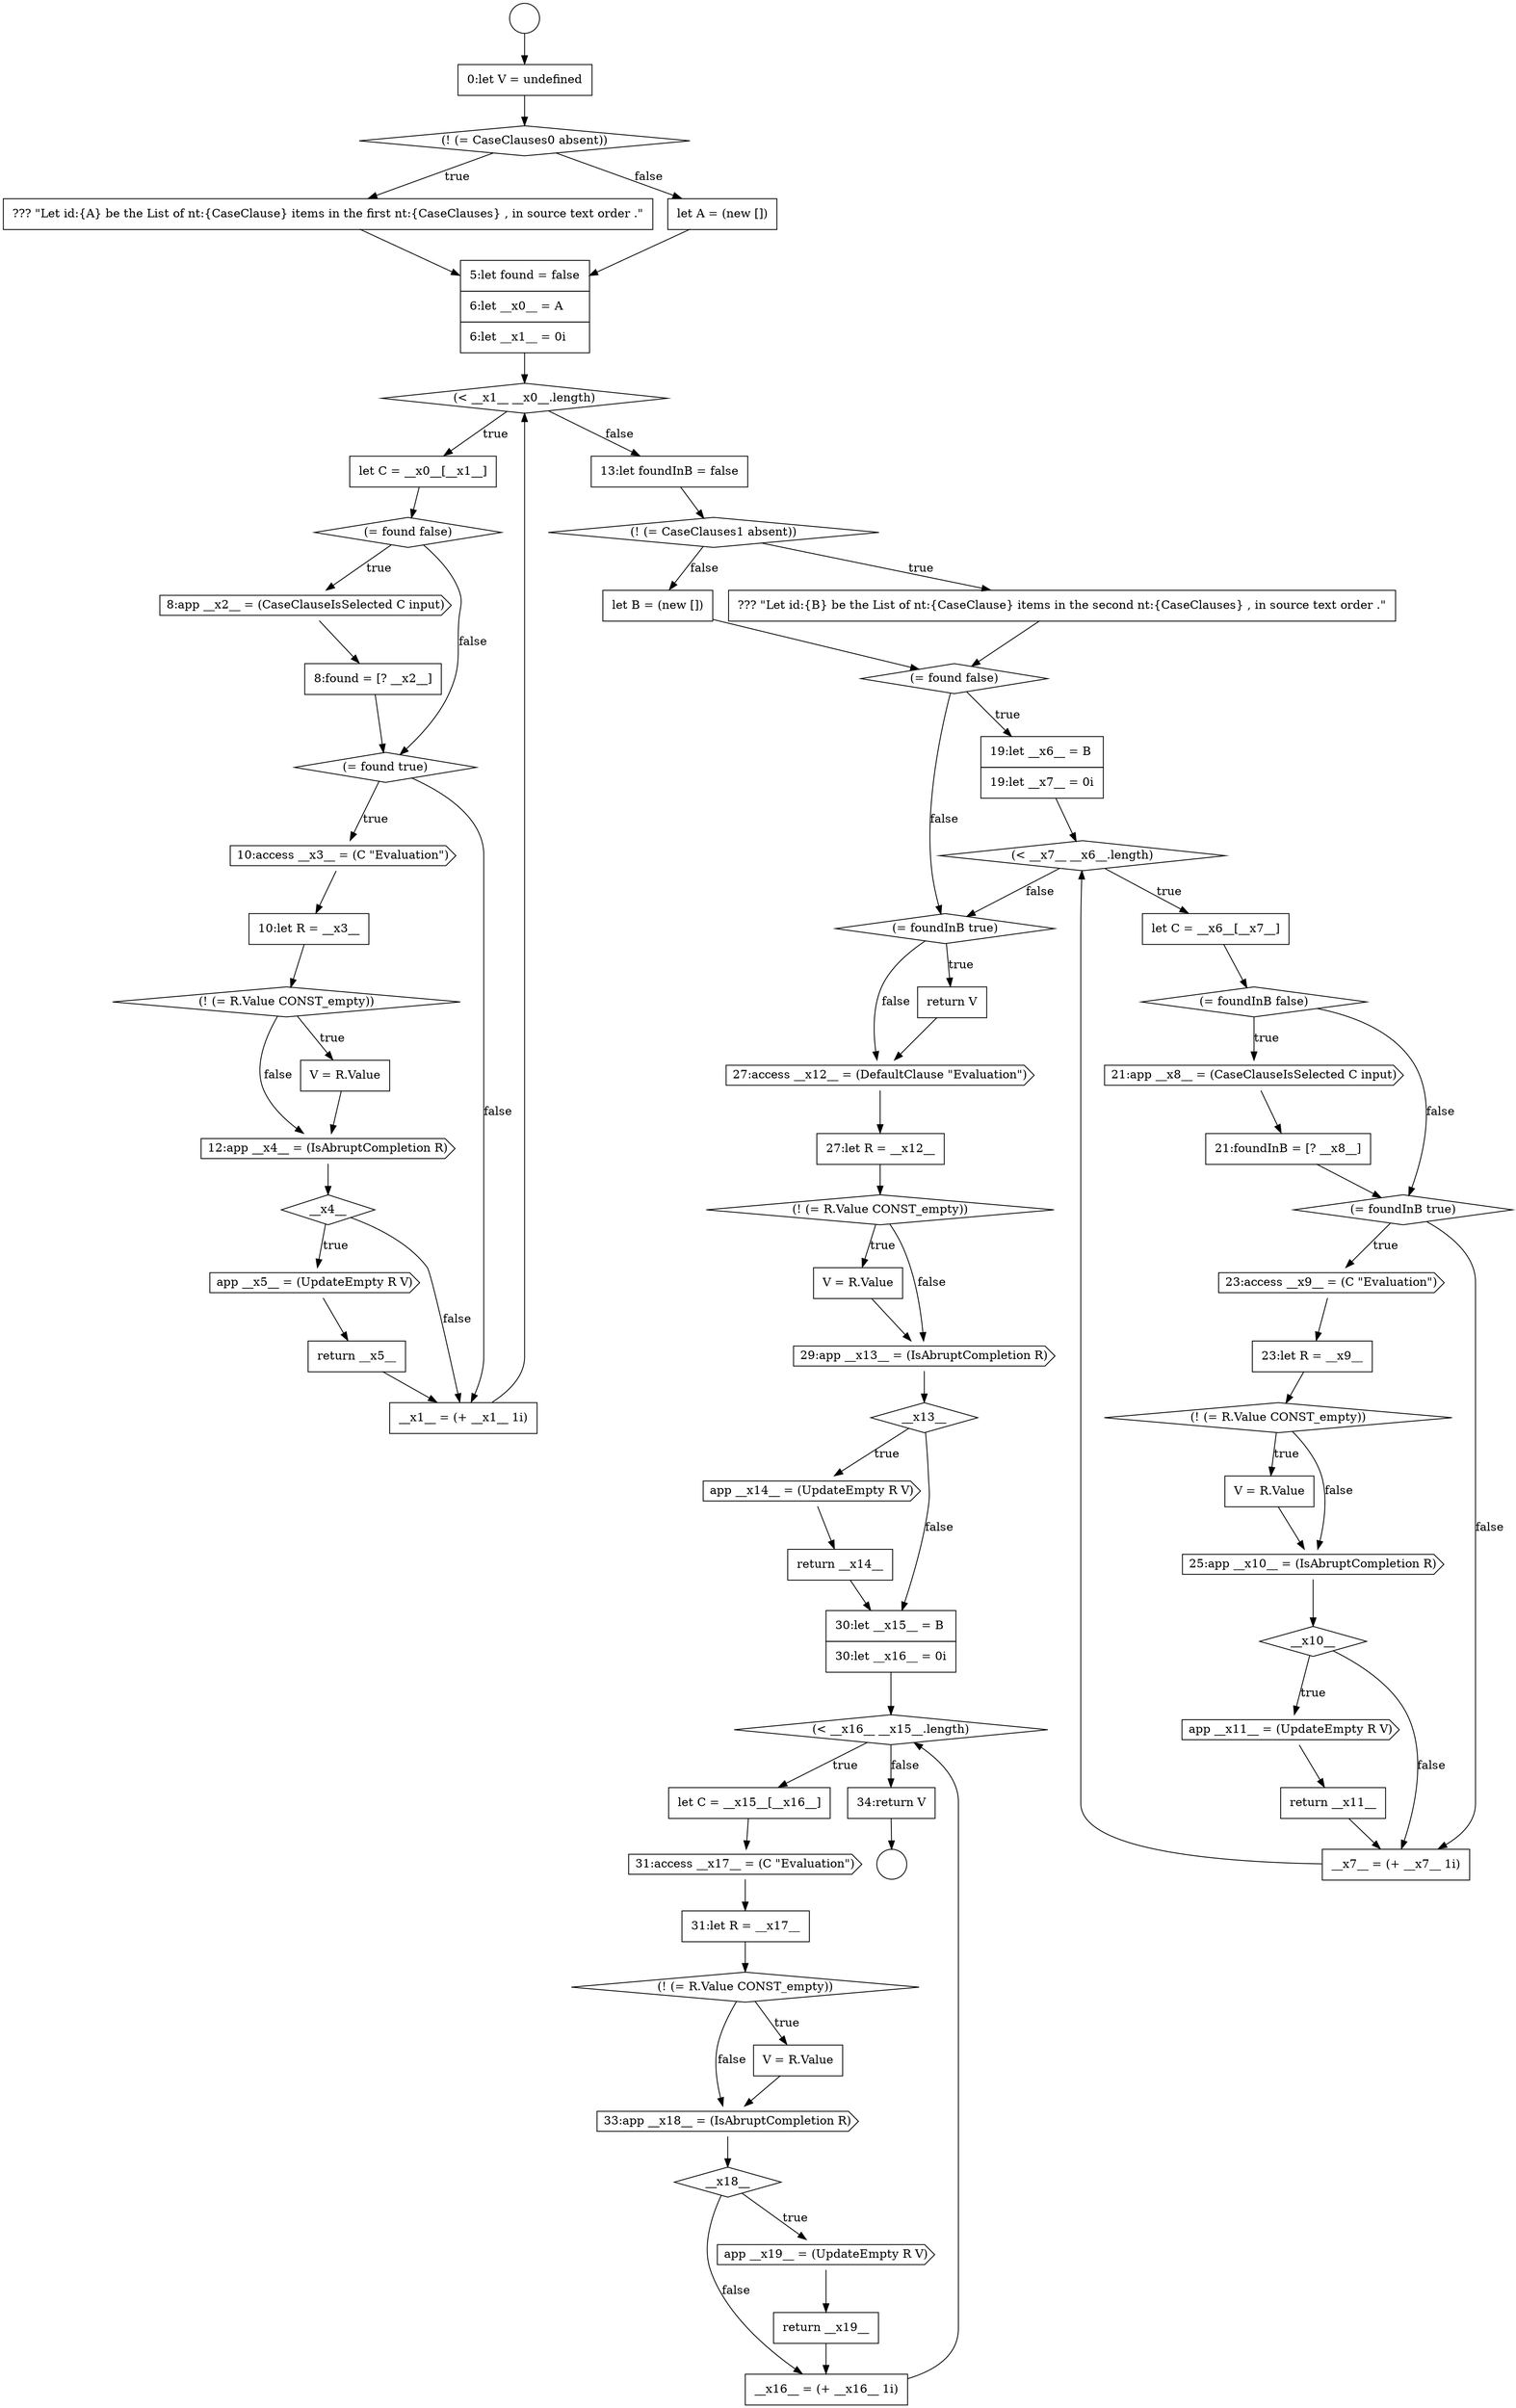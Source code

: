 digraph {
  node7766 [shape=none, margin=0, label=<<font color="black">
    <table border="0" cellborder="1" cellspacing="0" cellpadding="10">
      <tr><td align="left">return V</td></tr>
    </table>
  </font>> color="black" fillcolor="white" style=filled]
  node7748 [shape=diamond, label=<<font color="black">(= found false)</font>> color="black" fillcolor="white" style=filled]
  node7774 [shape=none, margin=0, label=<<font color="black">
    <table border="0" cellborder="1" cellspacing="0" cellpadding="10">
      <tr><td align="left">return __x14__</td></tr>
    </table>
  </font>> color="black" fillcolor="white" style=filled]
  node7770 [shape=none, margin=0, label=<<font color="black">
    <table border="0" cellborder="1" cellspacing="0" cellpadding="10">
      <tr><td align="left">V = R.Value</td></tr>
    </table>
  </font>> color="black" fillcolor="white" style=filled]
  node7773 [shape=cds, label=<<font color="black">app __x14__ = (UpdateEmpty R V)</font>> color="black" fillcolor="white" style=filled]
  node7732 [shape=cds, label=<<font color="black">8:app __x2__ = (CaseClauseIsSelected C input)</font>> color="black" fillcolor="white" style=filled]
  node7747 [shape=none, margin=0, label=<<font color="black">
    <table border="0" cellborder="1" cellspacing="0" cellpadding="10">
      <tr><td align="left">let B = (new [])</td></tr>
    </table>
  </font>> color="black" fillcolor="white" style=filled]
  node7726 [shape=none, margin=0, label=<<font color="black">
    <table border="0" cellborder="1" cellspacing="0" cellpadding="10">
      <tr><td align="left">??? &quot;Let id:{A} be the List of nt:{CaseClause} items in the first nt:{CaseClauses} , in source text order .&quot;</td></tr>
    </table>
  </font>> color="black" fillcolor="white" style=filled]
  node7781 [shape=none, margin=0, label=<<font color="black">
    <table border="0" cellborder="1" cellspacing="0" cellpadding="10">
      <tr><td align="left">V = R.Value</td></tr>
    </table>
  </font>> color="black" fillcolor="white" style=filled]
  node7734 [shape=diamond, label=<<font color="black">(= found true)</font>> color="black" fillcolor="white" style=filled]
  node7729 [shape=diamond, label=<<font color="black">(&lt; __x1__ __x0__.length)</font>> color="black" fillcolor="white" style=filled]
  node7761 [shape=diamond, label=<<font color="black">__x10__</font>> color="black" fillcolor="white" style=filled]
  node7771 [shape=cds, label=<<font color="black">29:app __x13__ = (IsAbruptCompletion R)</font>> color="black" fillcolor="white" style=filled]
  node7743 [shape=none, margin=0, label=<<font color="black">
    <table border="0" cellborder="1" cellspacing="0" cellpadding="10">
      <tr><td align="left">__x1__ = (+ __x1__ 1i)</td></tr>
    </table>
  </font>> color="black" fillcolor="white" style=filled]
  node7754 [shape=none, margin=0, label=<<font color="black">
    <table border="0" cellborder="1" cellspacing="0" cellpadding="10">
      <tr><td align="left">21:foundInB = [? __x8__]</td></tr>
    </table>
  </font>> color="black" fillcolor="white" style=filled]
  node7728 [shape=none, margin=0, label=<<font color="black">
    <table border="0" cellborder="1" cellspacing="0" cellpadding="10">
      <tr><td align="left">5:let found = false</td></tr>
      <tr><td align="left">6:let __x0__ = A</td></tr>
      <tr><td align="left">6:let __x1__ = 0i</td></tr>
    </table>
  </font>> color="black" fillcolor="white" style=filled]
  node7733 [shape=none, margin=0, label=<<font color="black">
    <table border="0" cellborder="1" cellspacing="0" cellpadding="10">
      <tr><td align="left">8:found = [? __x2__]</td></tr>
    </table>
  </font>> color="black" fillcolor="white" style=filled]
  node7786 [shape=none, margin=0, label=<<font color="black">
    <table border="0" cellborder="1" cellspacing="0" cellpadding="10">
      <tr><td align="left">__x16__ = (+ __x16__ 1i)</td></tr>
    </table>
  </font>> color="black" fillcolor="white" style=filled]
  node7775 [shape=none, margin=0, label=<<font color="black">
    <table border="0" cellborder="1" cellspacing="0" cellpadding="10">
      <tr><td align="left">30:let __x15__ = B</td></tr>
      <tr><td align="left">30:let __x16__ = 0i</td></tr>
    </table>
  </font>> color="black" fillcolor="white" style=filled]
  node7739 [shape=cds, label=<<font color="black">12:app __x4__ = (IsAbruptCompletion R)</font>> color="black" fillcolor="white" style=filled]
  node7760 [shape=cds, label=<<font color="black">25:app __x10__ = (IsAbruptCompletion R)</font>> color="black" fillcolor="white" style=filled]
  node7758 [shape=diamond, label=<<font color="black">(! (= R.Value CONST_empty))</font>> color="black" fillcolor="white" style=filled]
  node7722 [shape=circle label=" " color="black" fillcolor="white" style=filled]
  node7782 [shape=cds, label=<<font color="black">33:app __x18__ = (IsAbruptCompletion R)</font>> color="black" fillcolor="white" style=filled]
  node7745 [shape=diamond, label=<<font color="black">(! (= CaseClauses1 absent))</font>> color="black" fillcolor="white" style=filled]
  node7725 [shape=diamond, label=<<font color="black">(! (= CaseClauses0 absent))</font>> color="black" fillcolor="white" style=filled]
  node7735 [shape=cds, label=<<font color="black">10:access __x3__ = (C &quot;Evaluation&quot;)</font>> color="black" fillcolor="white" style=filled]
  node7730 [shape=none, margin=0, label=<<font color="black">
    <table border="0" cellborder="1" cellspacing="0" cellpadding="10">
      <tr><td align="left">let C = __x0__[__x1__]</td></tr>
    </table>
  </font>> color="black" fillcolor="white" style=filled]
  node7757 [shape=none, margin=0, label=<<font color="black">
    <table border="0" cellborder="1" cellspacing="0" cellpadding="10">
      <tr><td align="left">23:let R = __x9__</td></tr>
    </table>
  </font>> color="black" fillcolor="white" style=filled]
  node7762 [shape=cds, label=<<font color="black">app __x11__ = (UpdateEmpty R V)</font>> color="black" fillcolor="white" style=filled]
  node7767 [shape=cds, label=<<font color="black">27:access __x12__ = (DefaultClause &quot;Evaluation&quot;)</font>> color="black" fillcolor="white" style=filled]
  node7750 [shape=diamond, label=<<font color="black">(&lt; __x7__ __x6__.length)</font>> color="black" fillcolor="white" style=filled]
  node7777 [shape=none, margin=0, label=<<font color="black">
    <table border="0" cellborder="1" cellspacing="0" cellpadding="10">
      <tr><td align="left">let C = __x15__[__x16__]</td></tr>
    </table>
  </font>> color="black" fillcolor="white" style=filled]
  node7738 [shape=none, margin=0, label=<<font color="black">
    <table border="0" cellborder="1" cellspacing="0" cellpadding="10">
      <tr><td align="left">V = R.Value</td></tr>
    </table>
  </font>> color="black" fillcolor="white" style=filled]
  node7749 [shape=none, margin=0, label=<<font color="black">
    <table border="0" cellborder="1" cellspacing="0" cellpadding="10">
      <tr><td align="left">19:let __x6__ = B</td></tr>
      <tr><td align="left">19:let __x7__ = 0i</td></tr>
    </table>
  </font>> color="black" fillcolor="white" style=filled]
  node7742 [shape=none, margin=0, label=<<font color="black">
    <table border="0" cellborder="1" cellspacing="0" cellpadding="10">
      <tr><td align="left">return __x5__</td></tr>
    </table>
  </font>> color="black" fillcolor="white" style=filled]
  node7753 [shape=cds, label=<<font color="black">21:app __x8__ = (CaseClauseIsSelected C input)</font>> color="black" fillcolor="white" style=filled]
  node7785 [shape=none, margin=0, label=<<font color="black">
    <table border="0" cellborder="1" cellspacing="0" cellpadding="10">
      <tr><td align="left">return __x19__</td></tr>
    </table>
  </font>> color="black" fillcolor="white" style=filled]
  node7736 [shape=none, margin=0, label=<<font color="black">
    <table border="0" cellborder="1" cellspacing="0" cellpadding="10">
      <tr><td align="left">10:let R = __x3__</td></tr>
    </table>
  </font>> color="black" fillcolor="white" style=filled]
  node7751 [shape=none, margin=0, label=<<font color="black">
    <table border="0" cellborder="1" cellspacing="0" cellpadding="10">
      <tr><td align="left">let C = __x6__[__x7__]</td></tr>
    </table>
  </font>> color="black" fillcolor="white" style=filled]
  node7763 [shape=none, margin=0, label=<<font color="black">
    <table border="0" cellborder="1" cellspacing="0" cellpadding="10">
      <tr><td align="left">return __x11__</td></tr>
    </table>
  </font>> color="black" fillcolor="white" style=filled]
  node7746 [shape=none, margin=0, label=<<font color="black">
    <table border="0" cellborder="1" cellspacing="0" cellpadding="10">
      <tr><td align="left">??? &quot;Let id:{B} be the List of nt:{CaseClause} items in the second nt:{CaseClauses} , in source text order .&quot;</td></tr>
    </table>
  </font>> color="black" fillcolor="white" style=filled]
  node7741 [shape=cds, label=<<font color="black">app __x5__ = (UpdateEmpty R V)</font>> color="black" fillcolor="white" style=filled]
  node7783 [shape=diamond, label=<<font color="black">__x18__</font>> color="black" fillcolor="white" style=filled]
  node7731 [shape=diamond, label=<<font color="black">(= found false)</font>> color="black" fillcolor="white" style=filled]
  node7768 [shape=none, margin=0, label=<<font color="black">
    <table border="0" cellborder="1" cellspacing="0" cellpadding="10">
      <tr><td align="left">27:let R = __x12__</td></tr>
    </table>
  </font>> color="black" fillcolor="white" style=filled]
  node7778 [shape=cds, label=<<font color="black">31:access __x17__ = (C &quot;Evaluation&quot;)</font>> color="black" fillcolor="white" style=filled]
  node7724 [shape=none, margin=0, label=<<font color="black">
    <table border="0" cellborder="1" cellspacing="0" cellpadding="10">
      <tr><td align="left">0:let V = undefined</td></tr>
    </table>
  </font>> color="black" fillcolor="white" style=filled]
  node7756 [shape=cds, label=<<font color="black">23:access __x9__ = (C &quot;Evaluation&quot;)</font>> color="black" fillcolor="white" style=filled]
  node7769 [shape=diamond, label=<<font color="black">(! (= R.Value CONST_empty))</font>> color="black" fillcolor="white" style=filled]
  node7737 [shape=diamond, label=<<font color="black">(! (= R.Value CONST_empty))</font>> color="black" fillcolor="white" style=filled]
  node7752 [shape=diamond, label=<<font color="black">(= foundInB false)</font>> color="black" fillcolor="white" style=filled]
  node7779 [shape=none, margin=0, label=<<font color="black">
    <table border="0" cellborder="1" cellspacing="0" cellpadding="10">
      <tr><td align="left">31:let R = __x17__</td></tr>
    </table>
  </font>> color="black" fillcolor="white" style=filled]
  node7784 [shape=cds, label=<<font color="black">app __x19__ = (UpdateEmpty R V)</font>> color="black" fillcolor="white" style=filled]
  node7764 [shape=none, margin=0, label=<<font color="black">
    <table border="0" cellborder="1" cellspacing="0" cellpadding="10">
      <tr><td align="left">__x7__ = (+ __x7__ 1i)</td></tr>
    </table>
  </font>> color="black" fillcolor="white" style=filled]
  node7765 [shape=diamond, label=<<font color="black">(= foundInB true)</font>> color="black" fillcolor="white" style=filled]
  node7759 [shape=none, margin=0, label=<<font color="black">
    <table border="0" cellborder="1" cellspacing="0" cellpadding="10">
      <tr><td align="left">V = R.Value</td></tr>
    </table>
  </font>> color="black" fillcolor="white" style=filled]
  node7744 [shape=none, margin=0, label=<<font color="black">
    <table border="0" cellborder="1" cellspacing="0" cellpadding="10">
      <tr><td align="left">13:let foundInB = false</td></tr>
    </table>
  </font>> color="black" fillcolor="white" style=filled]
  node7787 [shape=none, margin=0, label=<<font color="black">
    <table border="0" cellborder="1" cellspacing="0" cellpadding="10">
      <tr><td align="left">34:return V</td></tr>
    </table>
  </font>> color="black" fillcolor="white" style=filled]
  node7727 [shape=none, margin=0, label=<<font color="black">
    <table border="0" cellborder="1" cellspacing="0" cellpadding="10">
      <tr><td align="left">let A = (new [])</td></tr>
    </table>
  </font>> color="black" fillcolor="white" style=filled]
  node7772 [shape=diamond, label=<<font color="black">__x13__</font>> color="black" fillcolor="white" style=filled]
  node7740 [shape=diamond, label=<<font color="black">__x4__</font>> color="black" fillcolor="white" style=filled]
  node7755 [shape=diamond, label=<<font color="black">(= foundInB true)</font>> color="black" fillcolor="white" style=filled]
  node7780 [shape=diamond, label=<<font color="black">(! (= R.Value CONST_empty))</font>> color="black" fillcolor="white" style=filled]
  node7776 [shape=diamond, label=<<font color="black">(&lt; __x16__ __x15__.length)</font>> color="black" fillcolor="white" style=filled]
  node7723 [shape=circle label=" " color="black" fillcolor="white" style=filled]
  node7769 -> node7770 [label=<<font color="black">true</font>> color="black"]
  node7769 -> node7771 [label=<<font color="black">false</font>> color="black"]
  node7744 -> node7745 [ color="black"]
  node7776 -> node7777 [label=<<font color="black">true</font>> color="black"]
  node7776 -> node7787 [label=<<font color="black">false</font>> color="black"]
  node7770 -> node7771 [ color="black"]
  node7743 -> node7729 [ color="black"]
  node7728 -> node7729 [ color="black"]
  node7736 -> node7737 [ color="black"]
  node7761 -> node7762 [label=<<font color="black">true</font>> color="black"]
  node7761 -> node7764 [label=<<font color="black">false</font>> color="black"]
  node7722 -> node7724 [ color="black"]
  node7750 -> node7751 [label=<<font color="black">true</font>> color="black"]
  node7750 -> node7765 [label=<<font color="black">false</font>> color="black"]
  node7768 -> node7769 [ color="black"]
  node7780 -> node7781 [label=<<font color="black">true</font>> color="black"]
  node7780 -> node7782 [label=<<font color="black">false</font>> color="black"]
  node7729 -> node7730 [label=<<font color="black">true</font>> color="black"]
  node7729 -> node7744 [label=<<font color="black">false</font>> color="black"]
  node7737 -> node7738 [label=<<font color="black">true</font>> color="black"]
  node7737 -> node7739 [label=<<font color="black">false</font>> color="black"]
  node7782 -> node7783 [ color="black"]
  node7724 -> node7725 [ color="black"]
  node7733 -> node7734 [ color="black"]
  node7748 -> node7749 [label=<<font color="black">true</font>> color="black"]
  node7748 -> node7765 [label=<<font color="black">false</font>> color="black"]
  node7730 -> node7731 [ color="black"]
  node7756 -> node7757 [ color="black"]
  node7725 -> node7726 [label=<<font color="black">true</font>> color="black"]
  node7725 -> node7727 [label=<<font color="black">false</font>> color="black"]
  node7752 -> node7753 [label=<<font color="black">true</font>> color="black"]
  node7752 -> node7755 [label=<<font color="black">false</font>> color="black"]
  node7741 -> node7742 [ color="black"]
  node7749 -> node7750 [ color="black"]
  node7762 -> node7763 [ color="black"]
  node7786 -> node7776 [ color="black"]
  node7771 -> node7772 [ color="black"]
  node7760 -> node7761 [ color="black"]
  node7738 -> node7739 [ color="black"]
  node7777 -> node7778 [ color="black"]
  node7739 -> node7740 [ color="black"]
  node7732 -> node7733 [ color="black"]
  node7785 -> node7786 [ color="black"]
  node7735 -> node7736 [ color="black"]
  node7784 -> node7785 [ color="black"]
  node7746 -> node7748 [ color="black"]
  node7745 -> node7746 [label=<<font color="black">true</font>> color="black"]
  node7745 -> node7747 [label=<<font color="black">false</font>> color="black"]
  node7772 -> node7773 [label=<<font color="black">true</font>> color="black"]
  node7772 -> node7775 [label=<<font color="black">false</font>> color="black"]
  node7763 -> node7764 [ color="black"]
  node7767 -> node7768 [ color="black"]
  node7755 -> node7756 [label=<<font color="black">true</font>> color="black"]
  node7755 -> node7764 [label=<<font color="black">false</font>> color="black"]
  node7773 -> node7774 [ color="black"]
  node7781 -> node7782 [ color="black"]
  node7726 -> node7728 [ color="black"]
  node7779 -> node7780 [ color="black"]
  node7734 -> node7735 [label=<<font color="black">true</font>> color="black"]
  node7734 -> node7743 [label=<<font color="black">false</font>> color="black"]
  node7742 -> node7743 [ color="black"]
  node7774 -> node7775 [ color="black"]
  node7740 -> node7741 [label=<<font color="black">true</font>> color="black"]
  node7740 -> node7743 [label=<<font color="black">false</font>> color="black"]
  node7764 -> node7750 [ color="black"]
  node7775 -> node7776 [ color="black"]
  node7765 -> node7766 [label=<<font color="black">true</font>> color="black"]
  node7765 -> node7767 [label=<<font color="black">false</font>> color="black"]
  node7766 -> node7767 [ color="black"]
  node7758 -> node7759 [label=<<font color="black">true</font>> color="black"]
  node7758 -> node7760 [label=<<font color="black">false</font>> color="black"]
  node7731 -> node7732 [label=<<font color="black">true</font>> color="black"]
  node7731 -> node7734 [label=<<font color="black">false</font>> color="black"]
  node7759 -> node7760 [ color="black"]
  node7753 -> node7754 [ color="black"]
  node7757 -> node7758 [ color="black"]
  node7727 -> node7728 [ color="black"]
  node7751 -> node7752 [ color="black"]
  node7747 -> node7748 [ color="black"]
  node7754 -> node7755 [ color="black"]
  node7778 -> node7779 [ color="black"]
  node7787 -> node7723 [ color="black"]
  node7783 -> node7784 [label=<<font color="black">true</font>> color="black"]
  node7783 -> node7786 [label=<<font color="black">false</font>> color="black"]
}
